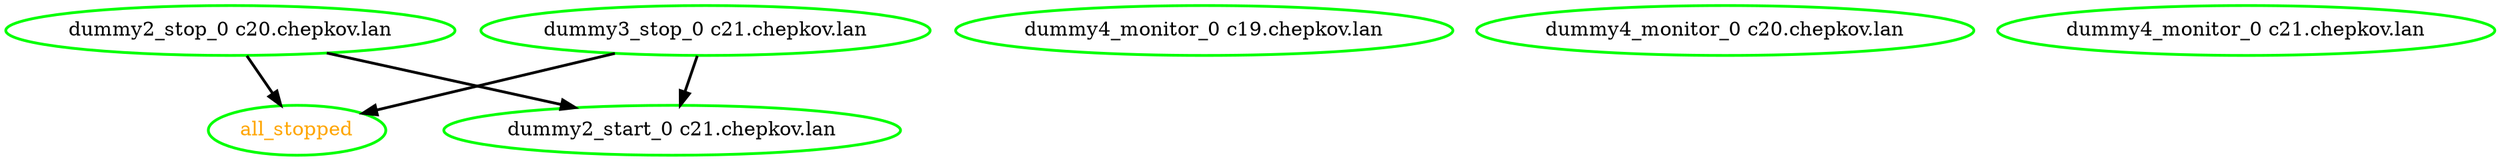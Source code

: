 digraph "g" {
"all_stopped" [ style=bold color="green" fontcolor="orange" ]
"dummy2_start_0 c21.chepkov.lan" [ style=bold color="green" fontcolor="black" ]
"dummy2_stop_0 c20.chepkov.lan" -> "all_stopped" [ style = bold]
"dummy2_stop_0 c20.chepkov.lan" -> "dummy2_start_0 c21.chepkov.lan" [ style = bold]
"dummy2_stop_0 c20.chepkov.lan" [ style=bold color="green" fontcolor="black" ]
"dummy3_stop_0 c21.chepkov.lan" -> "all_stopped" [ style = bold]
"dummy3_stop_0 c21.chepkov.lan" -> "dummy2_start_0 c21.chepkov.lan" [ style = bold]
"dummy3_stop_0 c21.chepkov.lan" [ style=bold color="green" fontcolor="black" ]
"dummy4_monitor_0 c19.chepkov.lan" [ style=bold color="green" fontcolor="black" ]
"dummy4_monitor_0 c20.chepkov.lan" [ style=bold color="green" fontcolor="black" ]
"dummy4_monitor_0 c21.chepkov.lan" [ style=bold color="green" fontcolor="black" ]
}
